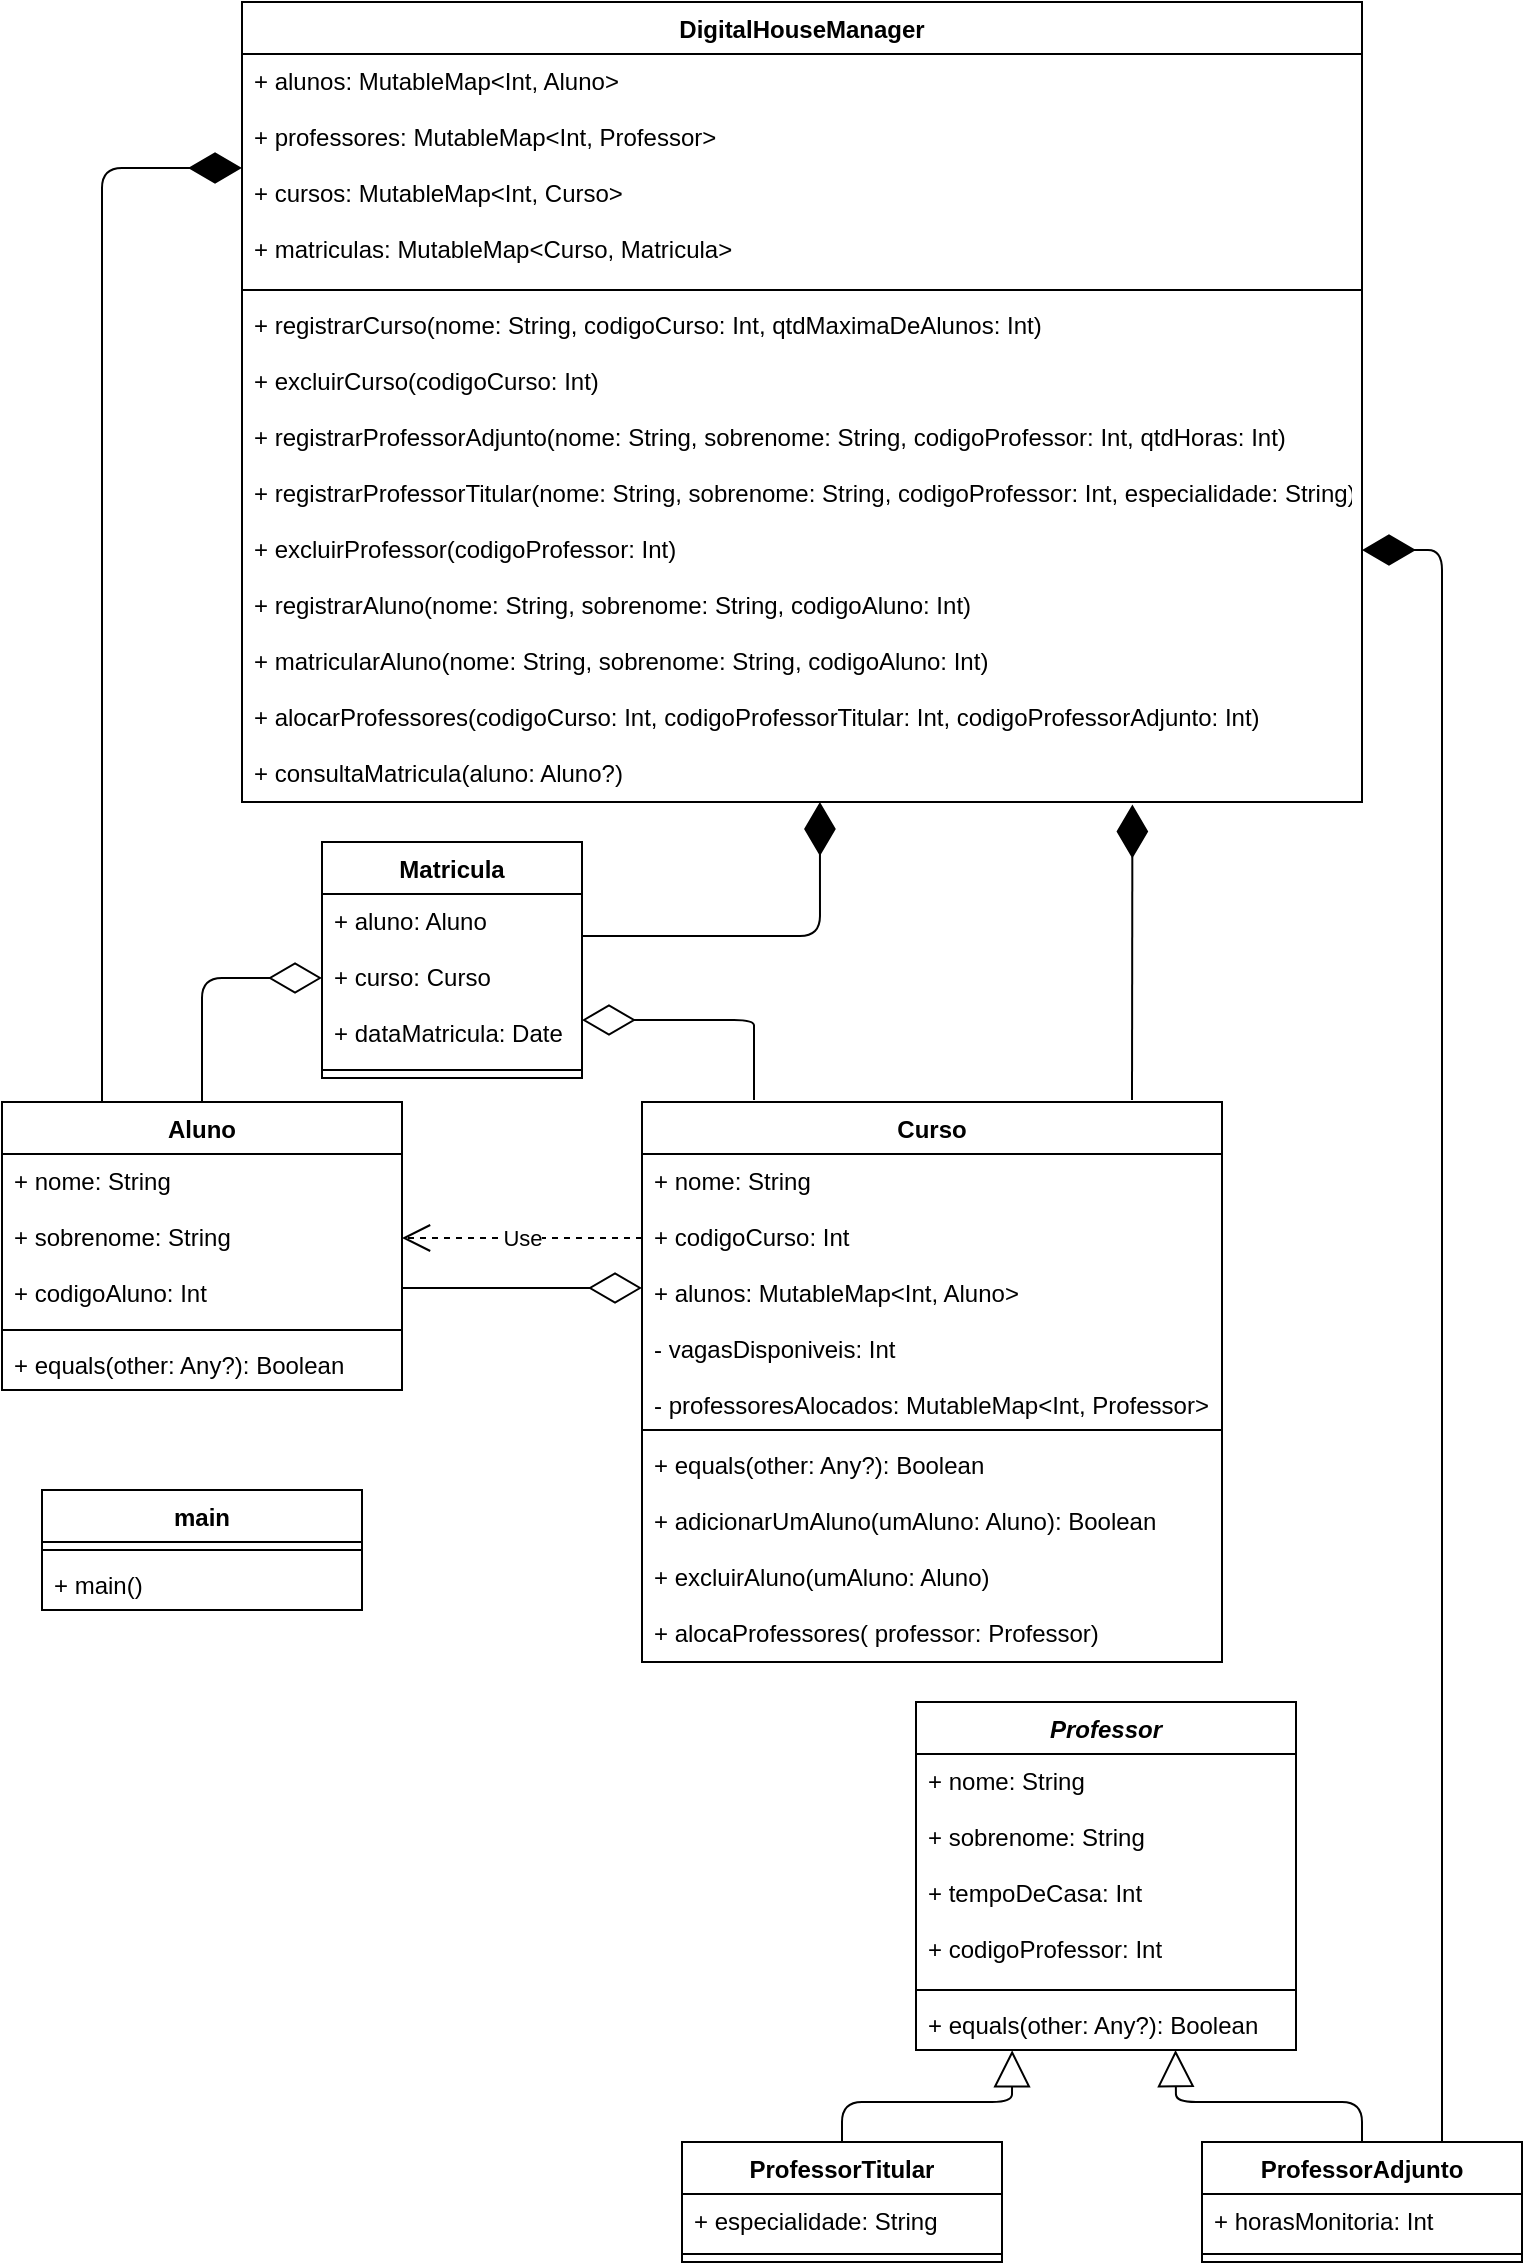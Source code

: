 <mxfile version="13.7.6" type="device"><diagram id="3o7g9umlvrHkTQeeG004" name="Page-1"><mxGraphModel dx="974" dy="576" grid="1" gridSize="10" guides="1" tooltips="1" connect="1" arrows="1" fold="1" page="1" pageScale="1" pageWidth="827" pageHeight="1169" math="0" shadow="0"><root><mxCell id="0"/><mxCell id="1" parent="0"/><mxCell id="IG6_1fF2KmlGadqltO3w-9" value="" style="endArrow=block;endSize=16;endFill=0;html=1;exitX=0.5;exitY=0;exitDx=0;exitDy=0;entryX=0.253;entryY=1.005;entryDx=0;entryDy=0;entryPerimeter=0;" parent="1" source="IG6_1fF2KmlGadqltO3w-1" target="9yfOyTt4W7_bbL14t9r--14" edge="1"><mxGeometry x="0.991" y="-67" width="160" relative="1" as="geometry"><mxPoint x="387" y="990" as="sourcePoint"/><mxPoint x="580" y="1090" as="targetPoint"/><Array as="points"><mxPoint x="460" y="1060"/><mxPoint x="545" y="1060"/></Array><mxPoint as="offset"/></mxGeometry></mxCell><mxCell id="IG6_1fF2KmlGadqltO3w-10" value="" style="endArrow=block;endSize=16;endFill=0;html=1;exitX=0.5;exitY=0;exitDx=0;exitDy=0;entryX=0.683;entryY=1;entryDx=0;entryDy=0;entryPerimeter=0;" parent="1" source="IG6_1fF2KmlGadqltO3w-5" target="9yfOyTt4W7_bbL14t9r--14" edge="1"><mxGeometry x="0.162" y="55" width="160" relative="1" as="geometry"><mxPoint x="667" y="1000" as="sourcePoint"/><mxPoint x="630" y="1035" as="targetPoint"/><Array as="points"><mxPoint x="720" y="1060"/><mxPoint x="627" y="1060"/></Array><mxPoint as="offset"/></mxGeometry></mxCell><mxCell id="IG6_1fF2KmlGadqltO3w-25" value="" style="endArrow=diamondThin;endFill=0;endSize=24;html=1;entryX=1;entryY=0.75;entryDx=0;entryDy=0;entryPerimeter=0;" parent="1" target="IG6_1fF2KmlGadqltO3w-13" edge="1"><mxGeometry width="160" relative="1" as="geometry"><mxPoint x="416" y="559" as="sourcePoint"/><mxPoint x="319.68" y="464" as="targetPoint"/><Array as="points"><mxPoint x="416" y="530"/><mxPoint x="416" y="519"/><mxPoint x="380" y="519"/></Array></mxGeometry></mxCell><mxCell id="IG6_1fF2KmlGadqltO3w-26" value="" style="endArrow=diamondThin;endFill=0;endSize=24;html=1;entryX=0;entryY=0.5;entryDx=0;entryDy=0;exitX=0.5;exitY=0;exitDx=0;exitDy=0;" parent="1" source="9yfOyTt4W7_bbL14t9r--1" target="IG6_1fF2KmlGadqltO3w-13" edge="1"><mxGeometry width="160" relative="1" as="geometry"><mxPoint x="40" y="520" as="sourcePoint"/><mxPoint x="240.16" y="464" as="targetPoint"/><Array as="points"><mxPoint x="140" y="540"/><mxPoint x="140" y="498"/></Array></mxGeometry></mxCell><mxCell id="9yfOyTt4W7_bbL14t9r--6" value="Curso" style="swimlane;fontStyle=1;align=center;verticalAlign=top;childLayout=stackLayout;horizontal=1;startSize=26;horizontalStack=0;resizeParent=1;resizeParentMax=0;resizeLast=0;collapsible=1;marginBottom=0;" parent="1" vertex="1"><mxGeometry x="360" y="560" width="290" height="280" as="geometry"/></mxCell><mxCell id="9yfOyTt4W7_bbL14t9r--7" value="+ nome: String&#10;&#10;+ codigoCurso: Int&#10;&#10;+ alunos: MutableMap&lt;Int, Aluno&gt;&#10;&#10;- vagasDisponiveis: Int&#10;&#10;- professoresAlocados: MutableMap&lt;Int, Professor&gt;&#10;" style="text;strokeColor=none;fillColor=none;align=left;verticalAlign=top;spacingLeft=4;spacingRight=4;overflow=hidden;rotatable=0;points=[[0,0.5],[1,0.5]];portConstraint=eastwest;" parent="9yfOyTt4W7_bbL14t9r--6" vertex="1"><mxGeometry y="26" width="290" height="134" as="geometry"/></mxCell><mxCell id="9yfOyTt4W7_bbL14t9r--8" value="" style="line;strokeWidth=1;fillColor=none;align=left;verticalAlign=middle;spacingTop=-1;spacingLeft=3;spacingRight=3;rotatable=0;labelPosition=right;points=[];portConstraint=eastwest;" parent="9yfOyTt4W7_bbL14t9r--6" vertex="1"><mxGeometry y="160" width="290" height="8" as="geometry"/></mxCell><mxCell id="9yfOyTt4W7_bbL14t9r--9" value="+ equals(other: Any?): Boolean&#10;&#10;+ adicionarUmAluno(umAluno: Aluno): Boolean&#10;&#10;+ excluirAluno(umAluno: Aluno)&#10;&#10;+ alocaProfessores( professor: Professor)" style="text;strokeColor=none;fillColor=none;align=left;verticalAlign=top;spacingLeft=4;spacingRight=4;overflow=hidden;rotatable=0;points=[[0,0.5],[1,0.5]];portConstraint=eastwest;" parent="9yfOyTt4W7_bbL14t9r--6" vertex="1"><mxGeometry y="168" width="290" height="112" as="geometry"/></mxCell><mxCell id="9yfOyTt4W7_bbL14t9r--1" value="Aluno" style="swimlane;fontStyle=1;align=center;verticalAlign=top;childLayout=stackLayout;horizontal=1;startSize=26;horizontalStack=0;resizeParent=1;resizeParentMax=0;resizeLast=0;collapsible=1;marginBottom=0;" parent="1" vertex="1"><mxGeometry x="40" y="560" width="200" height="144" as="geometry"/></mxCell><mxCell id="9yfOyTt4W7_bbL14t9r--2" value="+ nome: String&#10;&#10;+ sobrenome: String&#10;&#10;+ codigoAluno: Int" style="text;strokeColor=none;fillColor=none;align=left;verticalAlign=top;spacingLeft=4;spacingRight=4;overflow=hidden;rotatable=0;points=[[0,0.5],[1,0.5]];portConstraint=eastwest;" parent="9yfOyTt4W7_bbL14t9r--1" vertex="1"><mxGeometry y="26" width="200" height="84" as="geometry"/></mxCell><mxCell id="9yfOyTt4W7_bbL14t9r--3" value="" style="line;strokeWidth=1;fillColor=none;align=left;verticalAlign=middle;spacingTop=-1;spacingLeft=3;spacingRight=3;rotatable=0;labelPosition=right;points=[];portConstraint=eastwest;" parent="9yfOyTt4W7_bbL14t9r--1" vertex="1"><mxGeometry y="110" width="200" height="8" as="geometry"/></mxCell><mxCell id="9yfOyTt4W7_bbL14t9r--4" value="+ equals(other: Any?): Boolean" style="text;strokeColor=none;fillColor=none;align=left;verticalAlign=top;spacingLeft=4;spacingRight=4;overflow=hidden;rotatable=0;points=[[0,0.5],[1,0.5]];portConstraint=eastwest;" parent="9yfOyTt4W7_bbL14t9r--1" vertex="1"><mxGeometry y="118" width="200" height="26" as="geometry"/></mxCell><mxCell id="IG6_1fF2KmlGadqltO3w-35" value="" style="endArrow=diamondThin;endFill=1;endSize=24;html=1;exitX=0.25;exitY=0;exitDx=0;exitDy=0;entryX=0;entryY=0.5;entryDx=0;entryDy=0;" parent="1" source="9yfOyTt4W7_bbL14t9r--1" target="IG6_1fF2KmlGadqltO3w-28" edge="1"><mxGeometry width="160" relative="1" as="geometry"><mxPoint x="50" y="280" as="sourcePoint"/><mxPoint x="150" y="370" as="targetPoint"/><Array as="points"><mxPoint x="90" y="93"/></Array></mxGeometry></mxCell><mxCell id="IG6_1fF2KmlGadqltO3w-36" value="" style="endArrow=diamondThin;endFill=1;endSize=24;html=1;entryX=0.516;entryY=1;entryDx=0;entryDy=0;entryPerimeter=0;exitX=1;exitY=0.25;exitDx=0;exitDy=0;exitPerimeter=0;" parent="1" source="IG6_1fF2KmlGadqltO3w-13" target="IG6_1fF2KmlGadqltO3w-30" edge="1"><mxGeometry width="160" relative="1" as="geometry"><mxPoint x="340" y="440" as="sourcePoint"/><mxPoint x="530" y="340.0" as="targetPoint"/><Array as="points"><mxPoint x="449" y="477"/></Array></mxGeometry></mxCell><mxCell id="IG6_1fF2KmlGadqltO3w-37" value="" style="endArrow=diamondThin;endFill=1;endSize=24;html=1;entryX=0.795;entryY=1.005;entryDx=0;entryDy=0;entryPerimeter=0;" parent="1" target="IG6_1fF2KmlGadqltO3w-30" edge="1"><mxGeometry width="160" relative="1" as="geometry"><mxPoint x="605" y="559" as="sourcePoint"/><mxPoint x="610" y="460.0" as="targetPoint"/></mxGeometry></mxCell><mxCell id="IG6_1fF2KmlGadqltO3w-27" value="DigitalHouseManager" style="swimlane;fontStyle=1;align=center;verticalAlign=top;childLayout=stackLayout;horizontal=1;startSize=26;horizontalStack=0;resizeParent=1;resizeParentMax=0;resizeLast=0;collapsible=1;marginBottom=0;" parent="1" vertex="1"><mxGeometry x="160" y="10" width="560" height="400" as="geometry"/></mxCell><mxCell id="IG6_1fF2KmlGadqltO3w-28" value="+ alunos: MutableMap&lt;Int, Aluno&gt;&#10;&#10;+ professores: MutableMap&lt;Int, Professor&gt;&#10;&#10;+ cursos: MutableMap&lt;Int, Curso&gt;&#10;&#10;+ matriculas: MutableMap&lt;Curso, Matricula&gt;" style="text;strokeColor=none;fillColor=none;align=left;verticalAlign=top;spacingLeft=4;spacingRight=4;overflow=hidden;rotatable=0;points=[[0,0.5],[1,0.5]];portConstraint=eastwest;" parent="IG6_1fF2KmlGadqltO3w-27" vertex="1"><mxGeometry y="26" width="560" height="114" as="geometry"/></mxCell><mxCell id="IG6_1fF2KmlGadqltO3w-29" value="" style="line;strokeWidth=1;fillColor=none;align=left;verticalAlign=middle;spacingTop=-1;spacingLeft=3;spacingRight=3;rotatable=0;labelPosition=right;points=[];portConstraint=eastwest;" parent="IG6_1fF2KmlGadqltO3w-27" vertex="1"><mxGeometry y="140" width="560" height="8" as="geometry"/></mxCell><mxCell id="IG6_1fF2KmlGadqltO3w-30" value="+ registrarCurso(nome: String, codigoCurso: Int, qtdMaximaDeAlunos: Int)&#10;&#10;+ excluirCurso(codigoCurso: Int)&#10;&#10;+ registrarProfessorAdjunto(nome: String, sobrenome: String, codigoProfessor: Int, qtdHoras: Int)&#10;&#10;+ registrarProfessorTitular(nome: String, sobrenome: String, codigoProfessor: Int, especialidade: String)&#10;&#10;+ excluirProfessor(codigoProfessor: Int)&#10;&#10;+ registrarAluno(nome: String, sobrenome: String, codigoAluno: Int)&#10;&#10;+ matricularAluno(nome: String, sobrenome: String, codigoAluno: Int)&#10;&#10;+ alocarProfessores(codigoCurso: Int, codigoProfessorTitular: Int, codigoProfessorAdjunto: Int)&#10;&#10;+ consultaMatricula(aluno: Aluno?)" style="text;strokeColor=none;fillColor=none;align=left;verticalAlign=top;spacingLeft=4;spacingRight=4;overflow=hidden;rotatable=0;points=[[0,0.5],[1,0.5]];portConstraint=eastwest;" parent="IG6_1fF2KmlGadqltO3w-27" vertex="1"><mxGeometry y="148" width="560" height="252" as="geometry"/></mxCell><mxCell id="IG6_1fF2KmlGadqltO3w-44" value="" style="endArrow=diamondThin;endFill=1;endSize=24;html=1;entryX=1;entryY=0.5;entryDx=0;entryDy=0;exitX=0.75;exitY=0;exitDx=0;exitDy=0;" parent="1" source="IG6_1fF2KmlGadqltO3w-5" target="IG6_1fF2KmlGadqltO3w-30" edge="1"><mxGeometry width="160" relative="1" as="geometry"><mxPoint x="497" y="569" as="sourcePoint"/><mxPoint x="615.2" y="371.01" as="targetPoint"/><Array as="points"><mxPoint x="760" y="284"/></Array></mxGeometry></mxCell><mxCell id="IG6_1fF2KmlGadqltO3w-45" value="Use" style="endArrow=open;endSize=12;dashed=1;html=1;entryX=1;entryY=0.5;entryDx=0;entryDy=0;" parent="1" target="9yfOyTt4W7_bbL14t9r--2" edge="1"><mxGeometry width="160" relative="1" as="geometry"><mxPoint x="360" y="628" as="sourcePoint"/><mxPoint x="320" y="810" as="targetPoint"/></mxGeometry></mxCell><mxCell id="IG6_1fF2KmlGadqltO3w-12" value="Matricula" style="swimlane;fontStyle=1;align=center;verticalAlign=top;childLayout=stackLayout;horizontal=1;startSize=26;horizontalStack=0;resizeParent=1;resizeParentMax=0;resizeLast=0;collapsible=1;marginBottom=0;" parent="1" vertex="1"><mxGeometry x="200" y="430" width="130" height="118" as="geometry"/></mxCell><mxCell id="IG6_1fF2KmlGadqltO3w-13" value="+ aluno: Aluno&#10;&#10;+ curso: Curso&#10;&#10;+ dataMatricula: Date" style="text;strokeColor=none;fillColor=none;align=left;verticalAlign=top;spacingLeft=4;spacingRight=4;overflow=hidden;rotatable=0;points=[[0,0.5],[1,0.5]];portConstraint=eastwest;" parent="IG6_1fF2KmlGadqltO3w-12" vertex="1"><mxGeometry y="26" width="130" height="84" as="geometry"/></mxCell><mxCell id="IG6_1fF2KmlGadqltO3w-14" value="" style="line;strokeWidth=1;fillColor=none;align=left;verticalAlign=middle;spacingTop=-1;spacingLeft=3;spacingRight=3;rotatable=0;labelPosition=right;points=[];portConstraint=eastwest;" parent="IG6_1fF2KmlGadqltO3w-12" vertex="1"><mxGeometry y="110" width="130" height="8" as="geometry"/></mxCell><mxCell id="9yfOyTt4W7_bbL14t9r--11" value="Professor" style="swimlane;fontStyle=3;align=center;verticalAlign=top;childLayout=stackLayout;horizontal=1;startSize=26;horizontalStack=0;resizeParent=1;resizeParentMax=0;resizeLast=0;collapsible=1;marginBottom=0;" parent="1" vertex="1"><mxGeometry x="497" y="860" width="190" height="174" as="geometry"/></mxCell><mxCell id="9yfOyTt4W7_bbL14t9r--12" value="+ nome: String&#10;&#10;+ sobrenome: String&#10;&#10;+ tempoDeCasa: Int&#10;&#10;+ codigoProfessor: Int" style="text;strokeColor=none;fillColor=none;align=left;verticalAlign=top;spacingLeft=4;spacingRight=4;overflow=hidden;rotatable=0;points=[[0,0.5],[1,0.5]];portConstraint=eastwest;" parent="9yfOyTt4W7_bbL14t9r--11" vertex="1"><mxGeometry y="26" width="190" height="114" as="geometry"/></mxCell><mxCell id="9yfOyTt4W7_bbL14t9r--13" value="" style="line;strokeWidth=1;fillColor=none;align=left;verticalAlign=middle;spacingTop=-1;spacingLeft=3;spacingRight=3;rotatable=0;labelPosition=right;points=[];portConstraint=eastwest;" parent="9yfOyTt4W7_bbL14t9r--11" vertex="1"><mxGeometry y="140" width="190" height="8" as="geometry"/></mxCell><mxCell id="9yfOyTt4W7_bbL14t9r--14" value="+ equals(other: Any?): Boolean" style="text;strokeColor=none;fillColor=none;align=left;verticalAlign=top;spacingLeft=4;spacingRight=4;overflow=hidden;rotatable=0;points=[[0,0.5],[1,0.5]];portConstraint=eastwest;" parent="9yfOyTt4W7_bbL14t9r--11" vertex="1"><mxGeometry y="148" width="190" height="26" as="geometry"/></mxCell><mxCell id="IG6_1fF2KmlGadqltO3w-46" value="" style="endArrow=diamondThin;endFill=0;endSize=24;html=1;entryX=0;entryY=0.5;entryDx=0;entryDy=0;exitX=1;exitY=0.798;exitDx=0;exitDy=0;exitPerimeter=0;" parent="1" source="9yfOyTt4W7_bbL14t9r--2" target="9yfOyTt4W7_bbL14t9r--7" edge="1"><mxGeometry width="160" relative="1" as="geometry"><mxPoint x="185" y="760" as="sourcePoint"/><mxPoint x="345" y="760" as="targetPoint"/></mxGeometry></mxCell><mxCell id="IG6_1fF2KmlGadqltO3w-5" value="ProfessorAdjunto" style="swimlane;fontStyle=1;align=center;verticalAlign=top;childLayout=stackLayout;horizontal=1;startSize=26;horizontalStack=0;resizeParent=1;resizeParentMax=0;resizeLast=0;collapsible=1;marginBottom=0;" parent="1" vertex="1"><mxGeometry x="640" y="1080" width="160" height="60" as="geometry"/></mxCell><mxCell id="IG6_1fF2KmlGadqltO3w-6" value="+ horasMonitoria: Int" style="text;strokeColor=none;fillColor=none;align=left;verticalAlign=top;spacingLeft=4;spacingRight=4;overflow=hidden;rotatable=0;points=[[0,0.5],[1,0.5]];portConstraint=eastwest;" parent="IG6_1fF2KmlGadqltO3w-5" vertex="1"><mxGeometry y="26" width="160" height="26" as="geometry"/></mxCell><mxCell id="IG6_1fF2KmlGadqltO3w-7" value="" style="line;strokeWidth=1;fillColor=none;align=left;verticalAlign=middle;spacingTop=-1;spacingLeft=3;spacingRight=3;rotatable=0;labelPosition=right;points=[];portConstraint=eastwest;" parent="IG6_1fF2KmlGadqltO3w-5" vertex="1"><mxGeometry y="52" width="160" height="8" as="geometry"/></mxCell><mxCell id="IG6_1fF2KmlGadqltO3w-1" value="ProfessorTitular" style="swimlane;fontStyle=1;align=center;verticalAlign=top;childLayout=stackLayout;horizontal=1;startSize=26;horizontalStack=0;resizeParent=1;resizeParentMax=0;resizeLast=0;collapsible=1;marginBottom=0;" parent="1" vertex="1"><mxGeometry x="380" y="1080" width="160" height="60" as="geometry"/></mxCell><mxCell id="IG6_1fF2KmlGadqltO3w-2" value="+ especialidade: String" style="text;strokeColor=none;fillColor=none;align=left;verticalAlign=top;spacingLeft=4;spacingRight=4;overflow=hidden;rotatable=0;points=[[0,0.5],[1,0.5]];portConstraint=eastwest;" parent="IG6_1fF2KmlGadqltO3w-1" vertex="1"><mxGeometry y="26" width="160" height="26" as="geometry"/></mxCell><mxCell id="IG6_1fF2KmlGadqltO3w-3" value="" style="line;strokeWidth=1;fillColor=none;align=left;verticalAlign=middle;spacingTop=-1;spacingLeft=3;spacingRight=3;rotatable=0;labelPosition=right;points=[];portConstraint=eastwest;" parent="IG6_1fF2KmlGadqltO3w-1" vertex="1"><mxGeometry y="52" width="160" height="8" as="geometry"/></mxCell><mxCell id="IG6_1fF2KmlGadqltO3w-48" value="main" style="swimlane;fontStyle=1;align=center;verticalAlign=top;childLayout=stackLayout;horizontal=1;startSize=26;horizontalStack=0;resizeParent=1;resizeParentMax=0;resizeLast=0;collapsible=1;marginBottom=0;" parent="1" vertex="1"><mxGeometry x="60" y="754" width="160" height="60" as="geometry"/></mxCell><mxCell id="IG6_1fF2KmlGadqltO3w-50" value="" style="line;strokeWidth=1;fillColor=none;align=left;verticalAlign=middle;spacingTop=-1;spacingLeft=3;spacingRight=3;rotatable=0;labelPosition=right;points=[];portConstraint=eastwest;" parent="IG6_1fF2KmlGadqltO3w-48" vertex="1"><mxGeometry y="26" width="160" height="8" as="geometry"/></mxCell><mxCell id="IG6_1fF2KmlGadqltO3w-51" value="+ main()" style="text;strokeColor=none;fillColor=none;align=left;verticalAlign=top;spacingLeft=4;spacingRight=4;overflow=hidden;rotatable=0;points=[[0,0.5],[1,0.5]];portConstraint=eastwest;" parent="IG6_1fF2KmlGadqltO3w-48" vertex="1"><mxGeometry y="34" width="160" height="26" as="geometry"/></mxCell></root></mxGraphModel></diagram></mxfile>